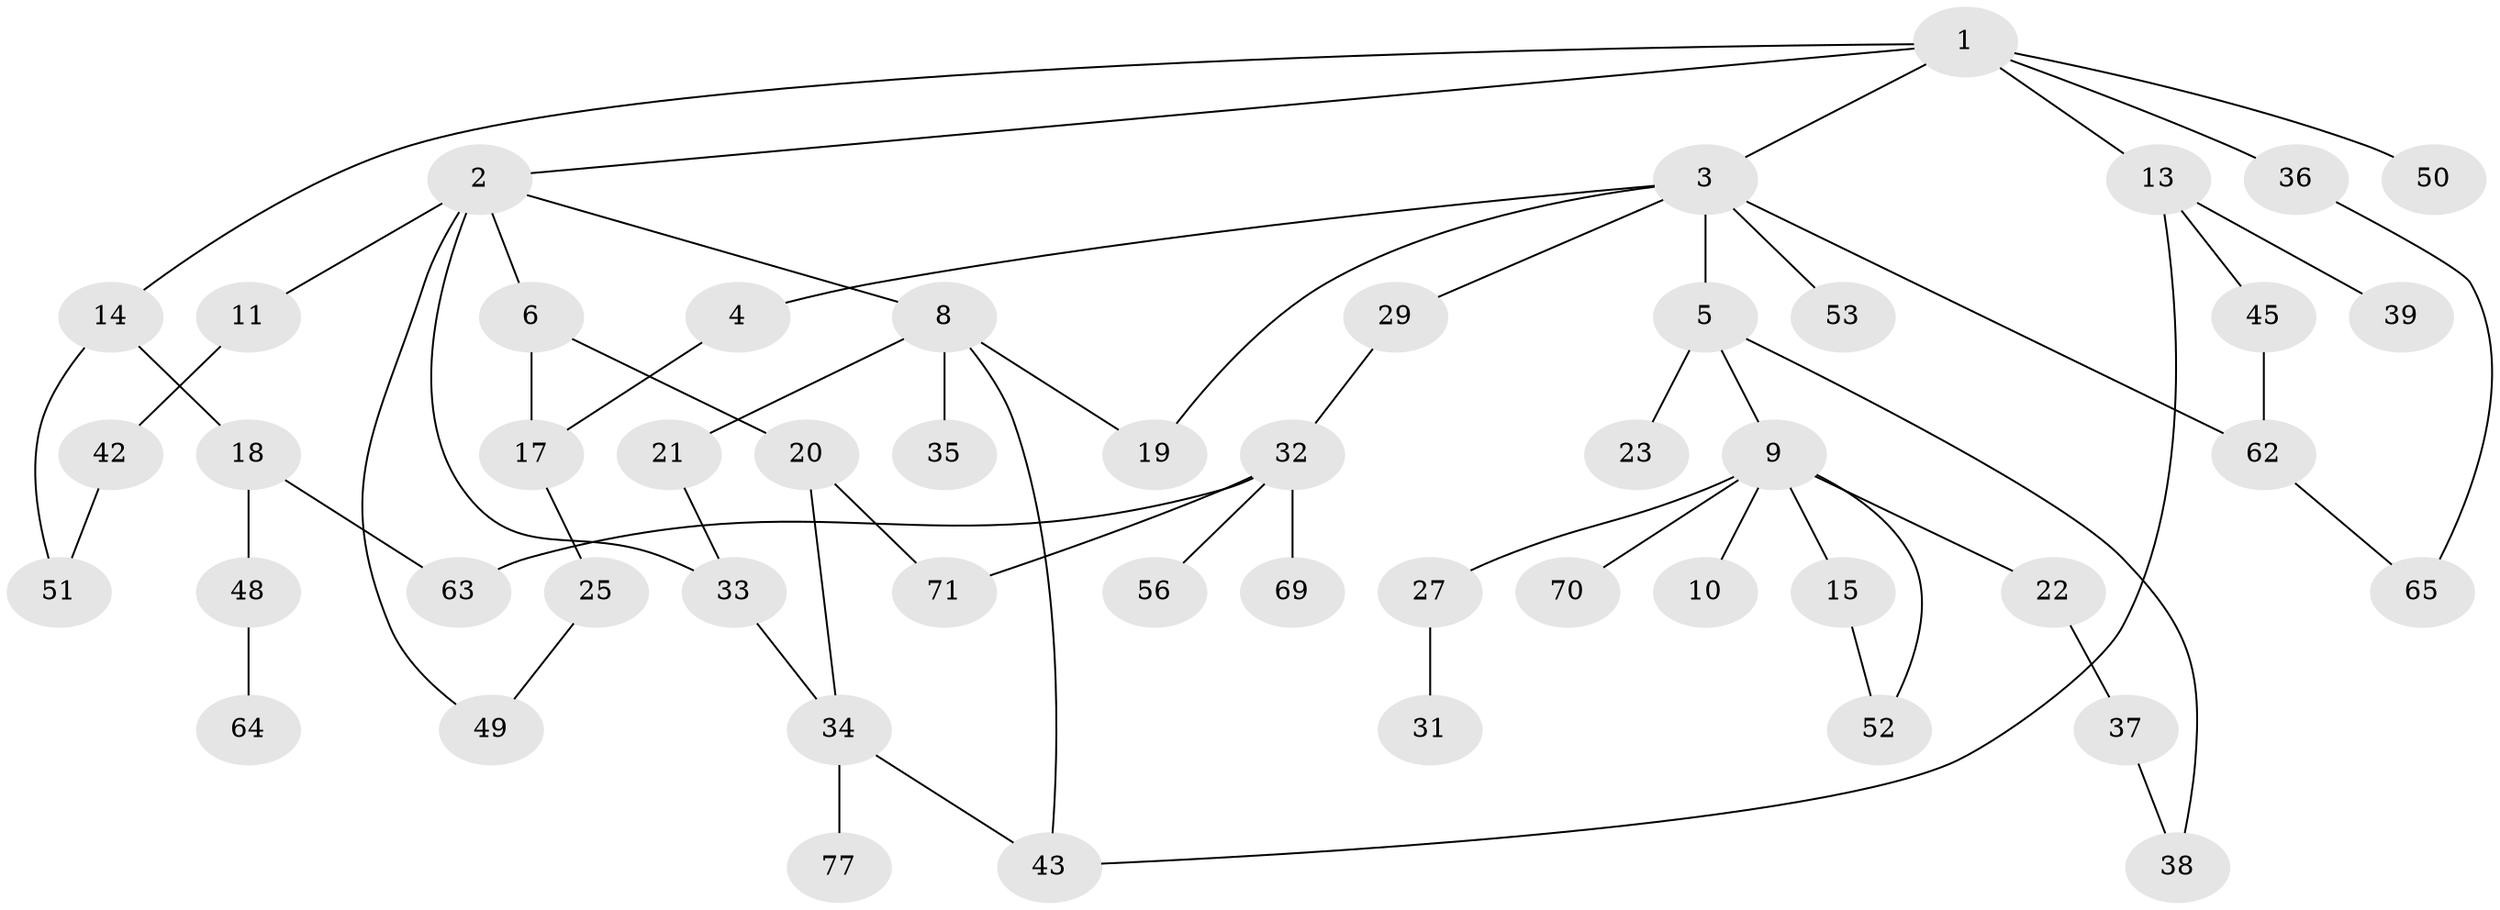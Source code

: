 // original degree distribution, {6: 0.024691358024691357, 5: 0.012345679012345678, 2: 0.48148148148148145, 4: 0.07407407407407407, 3: 0.18518518518518517, 7: 0.012345679012345678, 1: 0.20987654320987653}
// Generated by graph-tools (version 1.1) at 2025/41/03/06/25 10:41:30]
// undirected, 50 vertices, 63 edges
graph export_dot {
graph [start="1"]
  node [color=gray90,style=filled];
  1 [super="+28"];
  2 [super="+7"];
  3 [super="+16"];
  4 [super="+67"];
  5;
  6;
  8 [super="+12"];
  9 [super="+72"];
  10;
  11 [super="+75"];
  13 [super="+26"];
  14 [super="+54"];
  15 [super="+24"];
  17 [super="+57"];
  18 [super="+59"];
  19 [super="+30"];
  20 [super="+79"];
  21 [super="+80"];
  22;
  23 [super="+60"];
  25;
  27;
  29;
  31;
  32 [super="+47"];
  33 [super="+41"];
  34 [super="+66"];
  35 [super="+44"];
  36;
  37 [super="+46"];
  38;
  39 [super="+40"];
  42;
  43 [super="+58"];
  45;
  48 [super="+76"];
  49 [super="+61"];
  50 [super="+78"];
  51 [super="+55"];
  52;
  53;
  56;
  62 [super="+73"];
  63 [super="+81"];
  64 [super="+74"];
  65 [super="+68"];
  69;
  70;
  71;
  77;
  1 -- 2;
  1 -- 3;
  1 -- 13;
  1 -- 14;
  1 -- 36;
  1 -- 50;
  2 -- 6;
  2 -- 8;
  2 -- 11;
  2 -- 49;
  2 -- 33;
  3 -- 4;
  3 -- 5;
  3 -- 53;
  3 -- 19;
  3 -- 29;
  3 -- 62;
  4 -- 17;
  5 -- 9;
  5 -- 23;
  5 -- 38;
  6 -- 17;
  6 -- 20;
  8 -- 35;
  8 -- 43;
  8 -- 21;
  8 -- 19;
  9 -- 10;
  9 -- 15;
  9 -- 22;
  9 -- 27;
  9 -- 70;
  9 -- 52;
  11 -- 42;
  13 -- 43;
  13 -- 45;
  13 -- 39;
  14 -- 18;
  14 -- 51;
  15 -- 52;
  17 -- 25;
  18 -- 48;
  18 -- 63;
  20 -- 71;
  20 -- 34;
  21 -- 33;
  22 -- 37;
  25 -- 49;
  27 -- 31;
  29 -- 32;
  32 -- 71;
  32 -- 56;
  32 -- 69;
  32 -- 63;
  33 -- 34;
  34 -- 43;
  34 -- 77;
  36 -- 65;
  37 -- 38;
  42 -- 51;
  45 -- 62;
  48 -- 64;
  62 -- 65;
}

